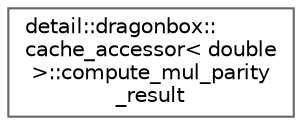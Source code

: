 digraph "类继承关系图"
{
 // LATEX_PDF_SIZE
  bgcolor="transparent";
  edge [fontname=Helvetica,fontsize=10,labelfontname=Helvetica,labelfontsize=10];
  node [fontname=Helvetica,fontsize=10,shape=box,height=0.2,width=0.4];
  rankdir="LR";
  Node0 [id="Node000000",label="detail::dragonbox::\lcache_accessor\< double\l \>::compute_mul_parity\l_result",height=0.2,width=0.4,color="grey40", fillcolor="white", style="filled",URL="$structdetail_1_1dragonbox_1_1cache__accessor_3_01double_01_4_1_1compute__mul__parity__result.html",tooltip=" "];
}
